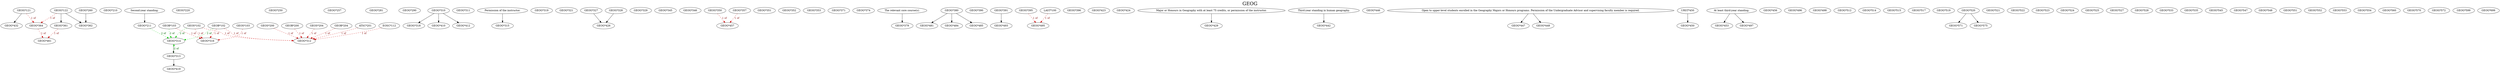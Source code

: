 digraph GEOG {
labelloc = "t";
label = "GEOG"
fontsize = 27;
"GEOG*121"
"GEOG*122"
"GEOG*210"
"Second-year standing." -> "GEOG*211" [style=solid]
"GEOG*220"
"GEOG*250"
"GEOG*257"
"GEOG*281"
"GEOG*290"
"GEOG*310"
"GEOG*311"
"GEOS*102" -> "GEOG*312" [style=dashed] [label="1 of", fontcolor=firebrick4] [color=red3]
"GEOB*102" -> "GEOG*312" [style=dashed] [label="1 of", fontcolor=firebrick4] [color=red3]
"GEOS*200" -> "GEOG*312" [style=dashed] [label="1 of", fontcolor=firebrick4] [color=red3]
"GEOB*200" -> "GEOG*312" [style=dashed] [label="1 of", fontcolor=firebrick4] [color=red3]
"GEOS*204" -> "GEOG*312" [style=dashed] [label="1 of", fontcolor=firebrick4] [color=red3]
"GEOB*204" -> "GEOG*312" [style=dashed] [label="1 of", fontcolor=firebrick4] [color=red3]
"ATSC*201" -> "GEOG*312" [style=dashed] [label="1 of", fontcolor=firebrick4] [color=red3]
"EOSC*112" -> "GEOG*312" [style=dashed] [label="1 of", fontcolor=firebrick4] [color=red3]
"GEOG*314" -> "GEOG*313" [style=solid]
"GEOG*211" -> "GEOG*314" [style=dashed] [label="2 of", fontcolor=darkgreen] [color=green3]
"GEOB*102" -> "GEOG*314" [style=dashed] [label="2 of", fontcolor=darkgreen] [color=green3]
"GEOB*103" -> "GEOG*314" [style=dashed] [label="2 of", fontcolor=darkgreen] [color=green3]
"GEOS*102" -> "GEOG*314" [style=dashed] [label="2 of", fontcolor=darkgreen] [color=green3]
"GEOG*313" -> "GEOG*314" [style=dashed] [label="2 of", fontcolor=darkgreen] [color=green3]
"Permission of the instructor." -> "GEOG*315" [style=solid]
"GEOB*102" -> "GEOG*316" [style=dashed] [label="1 of", fontcolor=firebrick4] [color=red3]
"GEOS*102" -> "GEOG*316" [style=dashed] [label="1 of", fontcolor=firebrick4] [color=red3]
"GEOB*103" -> "GEOG*316" [style=dashed] [label="1 of", fontcolor=firebrick4] [color=red3]
"GEOS*103" -> "GEOG*316" [style=dashed] [label="1 of", fontcolor=firebrick4] [color=red3]
"GEOG*310" -> "GEOG*318" [style=solid]
"GEOG*319"
"GEOG*321"
"GEOG*327"
"GEOG*328"
"GEOG*329"
"GEOG*345"
"GEOG*346"
"GEOG*350"
"GEOG*351"
"GEOG*352"
"GEOG*353"
"GEOG*357"
"GEOG*122" -> "GEOG*361" [style=solid]
"GEOG*122" -> "GEOG*362" [style=solid]
"GEOG*260" -> "GEOG*362" [style=solid]
"GEOG*121" -> "GEOG*364" [style=dashed] [label="1 of", fontcolor=firebrick4] [color=red3]
"GEOG*122" -> "GEOG*364" [style=dashed] [label="1 of", fontcolor=firebrick4] [color=red3]
"GEOG*371"
"GEOG*374"
"The relevant core course(s)." -> "GEOG*379" [style=solid]
"GEOG*380"
"GEOG*390"
"GEOG*391"
"GEOG*395"
"GEOG*396"
"GEOG*310" -> "GEOG*410" [style=solid]
"GEOG*310" -> "GEOG*412" [style=solid]
"GEOG*313" -> "GEOG*419" [style=solid]
"GEOG*423"
"GEOG*424"
"GEOG*327" -> "GEOG*426" [style=solid]
"GEOG*328" -> "GEOG*426" [style=solid]
"Major or Honours in Geography with at least 75 credits, or permission of the instructor." -> "GEOG*429" [style=solid]
"GEOG*121" -> "GEOG*432" [style=solid]
"Third-year standing in human geography." -> "GEOG*442" [style=solid]
"GEOG*446"
"Open to upper-level students enrolled in the Geography Majors or Honours programs. Permission of the Undergraduate Advisor and supervising faculty member is required." -> "GEOG*447" [style=solid]
"Open to upper-level students enrolled in the Geography Majors or Honours programs. Permission of the Undergraduate Advisor and supervising faculty member is required." -> "GEOG*448" [style=solid]
"URST*450" -> "GEOG*450" [style=solid]
"At least third-year standing." -> "GEOG*453" [style=solid]
"GEOG*456"
"GEOG*350" -> "GEOG*457" [style=dashed] [label="1 of", fontcolor=firebrick4] [color=red3]
"GEOG*357" -> "GEOG*457" [style=dashed] [label="1 of", fontcolor=firebrick4] [color=red3]
"GEOG*361" -> "GEOG*461" [style=dashed] [label="1 of", fontcolor=firebrick4] [color=red3]
"GEOG*364" -> "GEOG*461" [style=dashed] [label="1 of", fontcolor=firebrick4] [color=red3]
"GEOG*380" -> "GEOG*481" [style=solid]
"GEOG*380" -> "GEOG*484" [style=solid]
"GEOG*380" -> "GEOG*485" [style=solid]
"GEOG*391" -> "GEOG*493" [style=solid]
"LAST*100" -> "GEOG*495" [style=dashed] [label="1 of", fontcolor=firebrick4] [color=red3]
"GEOG*395" -> "GEOG*495" [style=dashed] [label="1 of", fontcolor=firebrick4] [color=red3]
"GEOG*496"
"At least third-year standing." -> "GEOG*497" [style=solid]
"GEOG*498"
"GEOG*512"
"GEOG*514"
"GEOG*515"
"GEOG*517"
"GEOG*519"
"GEOG*520"
"GEOG*521"
"GEOG*522"
"GEOG*523"
"GEOG*524"
"GEOG*525"
"GEOG*527"
"GEOG*528"
"GEOG*533"
"GEOG*535"
"GEOG*545"
"GEOG*547"
"GEOG*548"
"GEOG*551"
"GEOG*552"
"GEOG*553"
"GEOG*554"
"GEOG*560"
"GEOG*570"
"GEOG*520" -> "GEOG*571" [style=solid]
"GEOG*572"
"GEOG*520" -> "GEOG*575" [style=solid]
"GEOG*599"
"GEOG*699"
}
